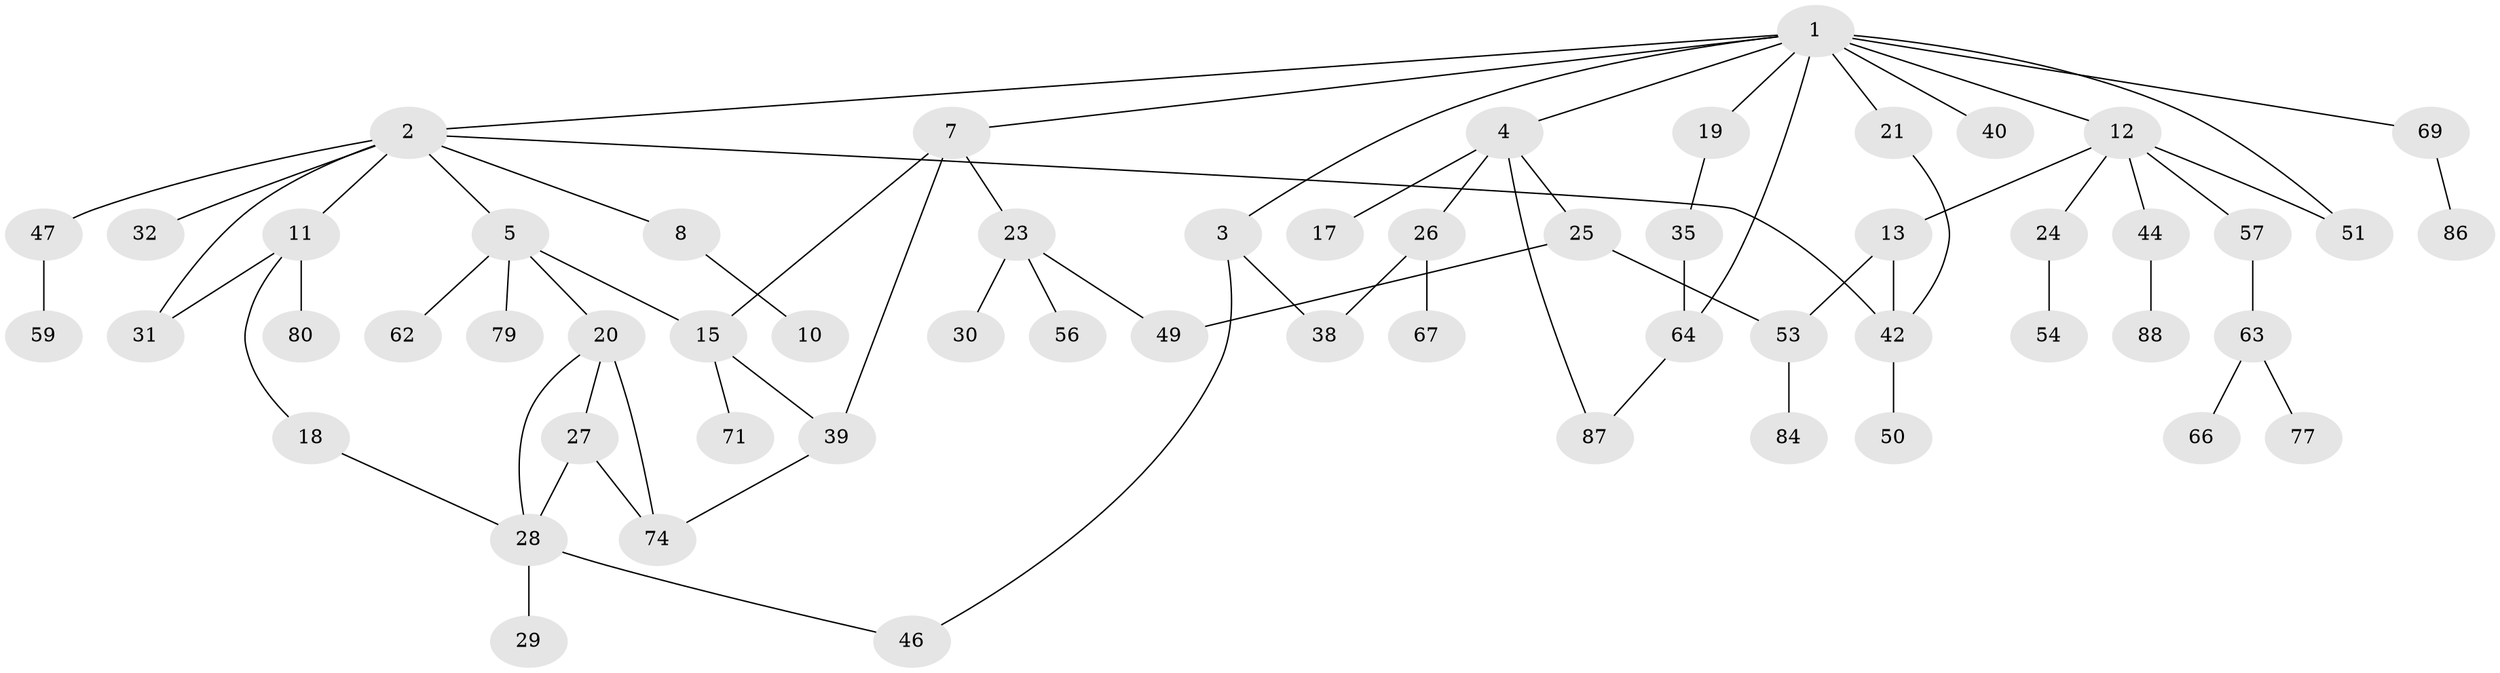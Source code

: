 // original degree distribution, {8: 0.010869565217391304, 9: 0.010869565217391304, 3: 0.15217391304347827, 6: 0.021739130434782608, 5: 0.03260869565217391, 4: 0.09782608695652174, 2: 0.34782608695652173, 1: 0.32608695652173914}
// Generated by graph-tools (version 1.1) at 2025/41/03/06/25 10:41:28]
// undirected, 58 vertices, 73 edges
graph export_dot {
graph [start="1"]
  node [color=gray90,style=filled];
  1 [super="+6"];
  2 [super="+55"];
  3 [super="+61"];
  4 [super="+9"];
  5 [super="+16"];
  7 [super="+14"];
  8;
  10 [super="+73"];
  11 [super="+37"];
  12 [super="+45"];
  13 [super="+68"];
  15 [super="+60"];
  17;
  18 [super="+36"];
  19;
  20 [super="+22"];
  21 [super="+34"];
  23 [super="+43"];
  24;
  25 [super="+48"];
  26 [super="+65"];
  27 [super="+41"];
  28 [super="+76"];
  29 [super="+72"];
  30 [super="+91"];
  31 [super="+33"];
  32 [super="+82"];
  35 [super="+89"];
  38 [super="+85"];
  39 [super="+78"];
  40;
  42 [super="+75"];
  44 [super="+58"];
  46;
  47 [super="+70"];
  49 [super="+52"];
  50;
  51 [super="+83"];
  53;
  54 [super="+90"];
  56;
  57;
  59;
  62;
  63 [super="+92"];
  64;
  66;
  67;
  69;
  71;
  74;
  77;
  79 [super="+81"];
  80;
  84;
  86;
  87;
  88;
  1 -- 2;
  1 -- 3;
  1 -- 4;
  1 -- 19;
  1 -- 40;
  1 -- 64;
  1 -- 69;
  1 -- 21;
  1 -- 7;
  1 -- 12;
  1 -- 51;
  2 -- 5;
  2 -- 8;
  2 -- 11;
  2 -- 31;
  2 -- 32;
  2 -- 42;
  2 -- 47;
  3 -- 46;
  3 -- 38;
  4 -- 17;
  4 -- 25;
  4 -- 26;
  4 -- 87;
  5 -- 15 [weight=2];
  5 -- 20;
  5 -- 62;
  5 -- 79;
  7 -- 23;
  7 -- 15;
  7 -- 39;
  8 -- 10;
  11 -- 18;
  11 -- 80;
  11 -- 31;
  12 -- 13;
  12 -- 24;
  12 -- 44;
  12 -- 57;
  12 -- 51;
  13 -- 53;
  13 -- 42;
  15 -- 71;
  15 -- 39;
  18 -- 28;
  19 -- 35;
  20 -- 27;
  20 -- 28;
  20 -- 74;
  21 -- 42;
  23 -- 30;
  23 -- 49;
  23 -- 56;
  24 -- 54;
  25 -- 53;
  25 -- 49;
  26 -- 38;
  26 -- 67;
  27 -- 74;
  27 -- 28;
  28 -- 29;
  28 -- 46;
  35 -- 64;
  39 -- 74;
  42 -- 50;
  44 -- 88;
  47 -- 59;
  53 -- 84;
  57 -- 63;
  63 -- 66;
  63 -- 77;
  64 -- 87;
  69 -- 86;
}

